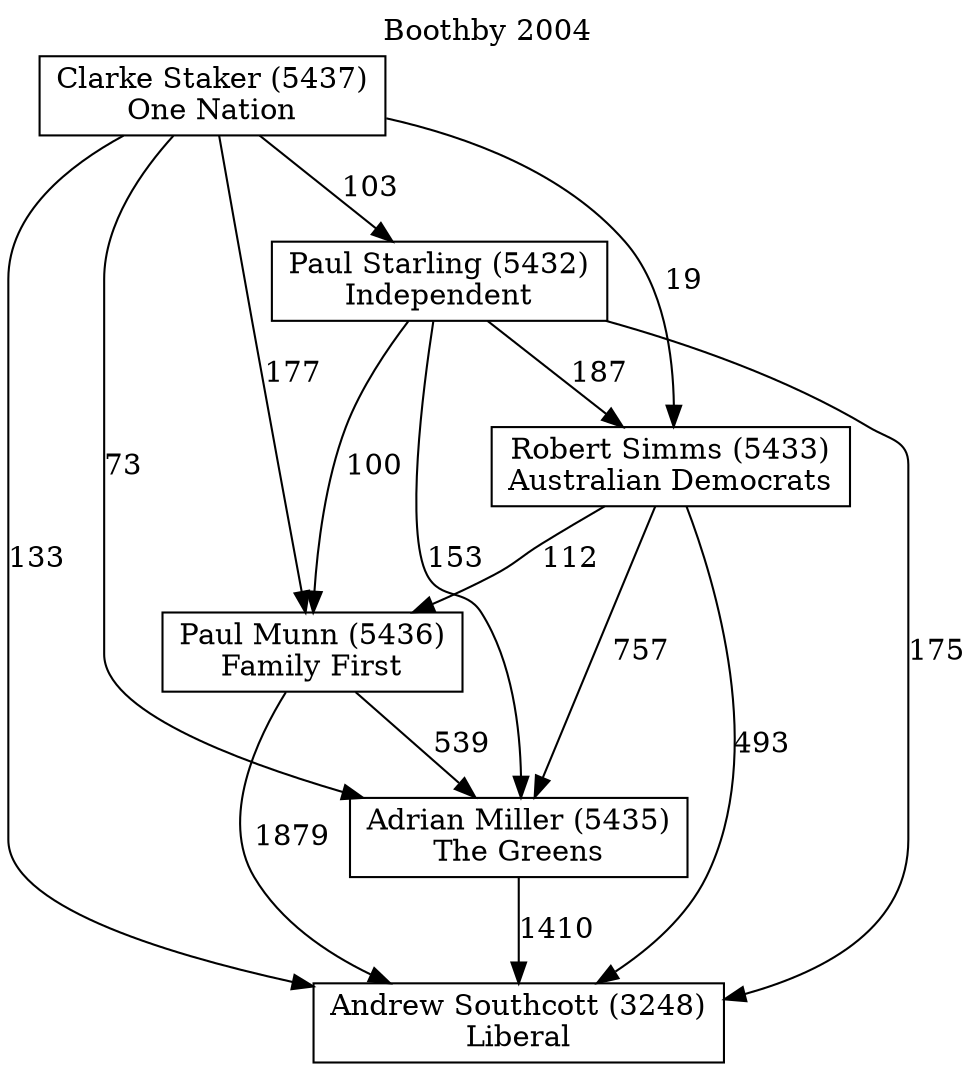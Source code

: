 // House preference flow
digraph "Andrew Southcott (3248)_Boothby_2004" {
	graph [label="Boothby 2004" labelloc=t mclimit=2]
	node [shape=box]
	"Andrew Southcott (3248)" [label="Andrew Southcott (3248)
Liberal"]
	"Adrian Miller (5435)" [label="Adrian Miller (5435)
The Greens"]
	"Paul Munn (5436)" [label="Paul Munn (5436)
Family First"]
	"Robert Simms (5433)" [label="Robert Simms (5433)
Australian Democrats"]
	"Paul Starling (5432)" [label="Paul Starling (5432)
Independent"]
	"Clarke Staker (5437)" [label="Clarke Staker (5437)
One Nation"]
	"Adrian Miller (5435)" -> "Andrew Southcott (3248)" [label=1410]
	"Paul Munn (5436)" -> "Adrian Miller (5435)" [label=539]
	"Robert Simms (5433)" -> "Paul Munn (5436)" [label=112]
	"Paul Starling (5432)" -> "Robert Simms (5433)" [label=187]
	"Clarke Staker (5437)" -> "Paul Starling (5432)" [label=103]
	"Paul Munn (5436)" -> "Andrew Southcott (3248)" [label=1879]
	"Robert Simms (5433)" -> "Andrew Southcott (3248)" [label=493]
	"Paul Starling (5432)" -> "Andrew Southcott (3248)" [label=175]
	"Clarke Staker (5437)" -> "Andrew Southcott (3248)" [label=133]
	"Clarke Staker (5437)" -> "Robert Simms (5433)" [label=19]
	"Paul Starling (5432)" -> "Paul Munn (5436)" [label=100]
	"Clarke Staker (5437)" -> "Paul Munn (5436)" [label=177]
	"Robert Simms (5433)" -> "Adrian Miller (5435)" [label=757]
	"Paul Starling (5432)" -> "Adrian Miller (5435)" [label=153]
	"Clarke Staker (5437)" -> "Adrian Miller (5435)" [label=73]
}
